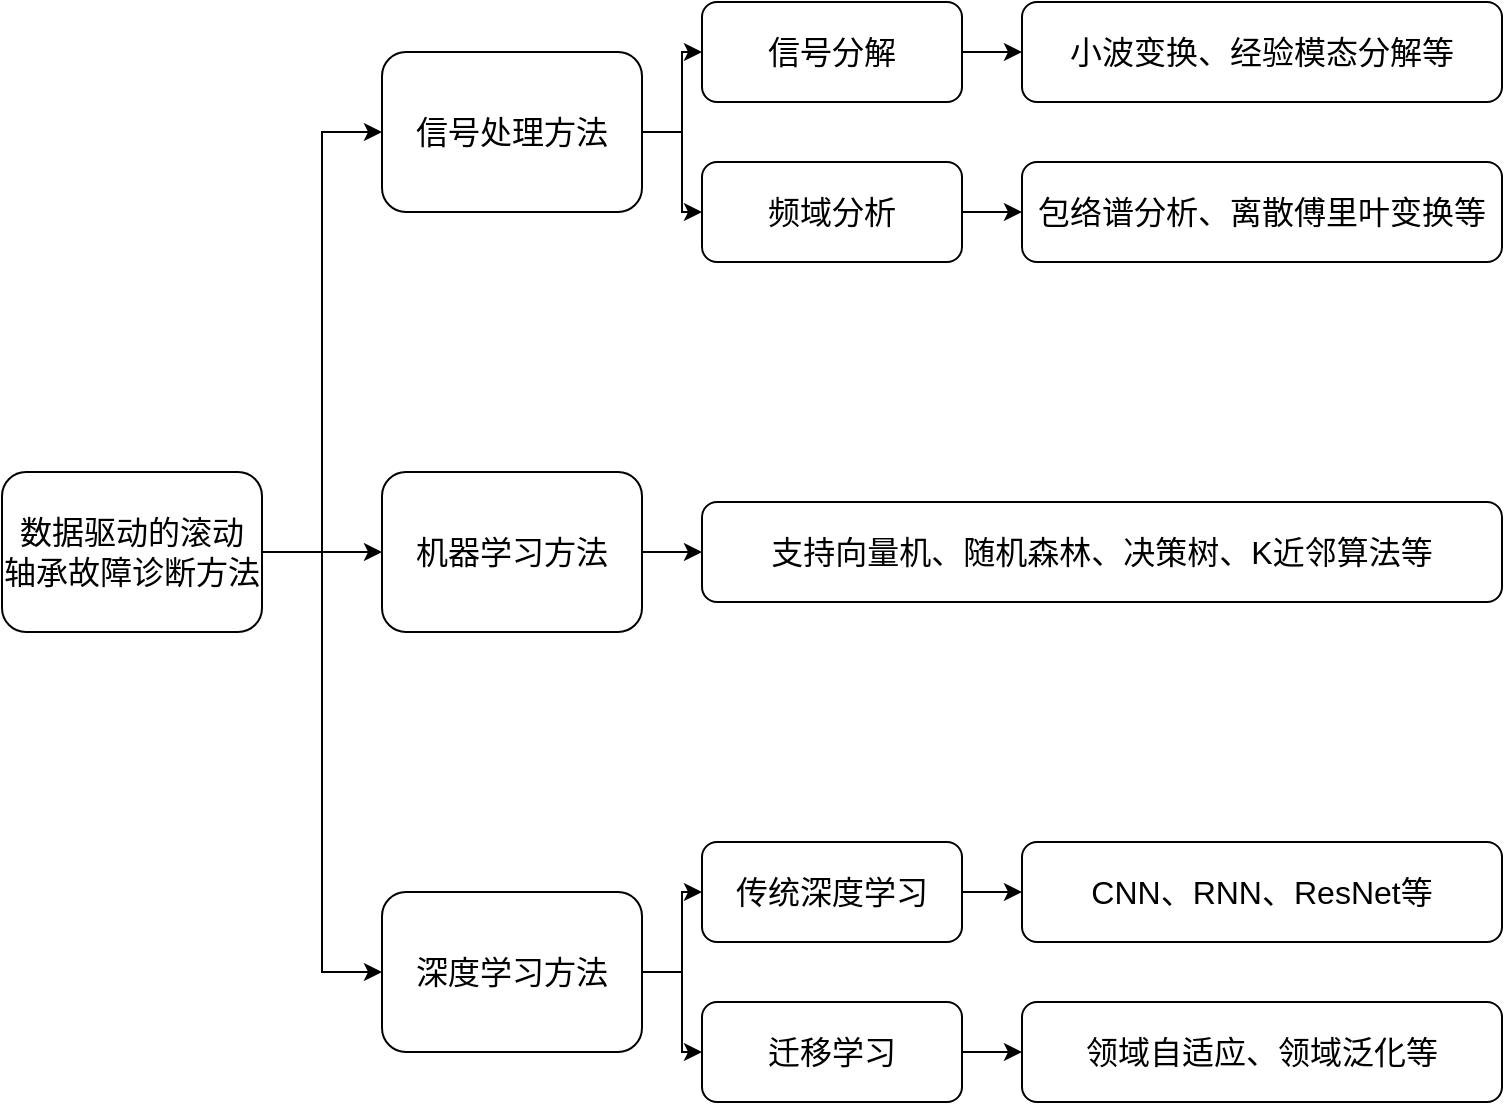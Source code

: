 <mxfile version="27.1.3">
  <diagram name="第 1 页" id="MiQS1QTNtYeCWTNd0P7D">
    <mxGraphModel dx="1371" dy="796" grid="1" gridSize="10" guides="1" tooltips="1" connect="1" arrows="1" fold="1" page="1" pageScale="1" pageWidth="827" pageHeight="1169" math="0" shadow="0">
      <root>
        <mxCell id="0" />
        <mxCell id="1" parent="0" />
        <mxCell id="qC8cOD1k-fI0w2PhBpuH-8" style="edgeStyle=orthogonalEdgeStyle;rounded=0;orthogonalLoop=1;jettySize=auto;html=1;exitX=1;exitY=0.5;exitDx=0;exitDy=0;entryX=0;entryY=0.5;entryDx=0;entryDy=0;" edge="1" parent="1" source="qC8cOD1k-fI0w2PhBpuH-1" target="qC8cOD1k-fI0w2PhBpuH-2">
          <mxGeometry relative="1" as="geometry" />
        </mxCell>
        <mxCell id="qC8cOD1k-fI0w2PhBpuH-11" style="edgeStyle=orthogonalEdgeStyle;rounded=0;orthogonalLoop=1;jettySize=auto;html=1;exitX=1;exitY=0.5;exitDx=0;exitDy=0;entryX=0;entryY=0.5;entryDx=0;entryDy=0;" edge="1" parent="1" source="qC8cOD1k-fI0w2PhBpuH-1" target="qC8cOD1k-fI0w2PhBpuH-3">
          <mxGeometry relative="1" as="geometry" />
        </mxCell>
        <mxCell id="qC8cOD1k-fI0w2PhBpuH-12" style="edgeStyle=orthogonalEdgeStyle;rounded=0;orthogonalLoop=1;jettySize=auto;html=1;exitX=1;exitY=0.5;exitDx=0;exitDy=0;entryX=0;entryY=0.5;entryDx=0;entryDy=0;" edge="1" parent="1" source="qC8cOD1k-fI0w2PhBpuH-1" target="qC8cOD1k-fI0w2PhBpuH-4">
          <mxGeometry relative="1" as="geometry" />
        </mxCell>
        <mxCell id="qC8cOD1k-fI0w2PhBpuH-1" value="&lt;font style=&quot;font-size: 16px;&quot;&gt;数据驱动的滚动&lt;/font&gt;&lt;div&gt;&lt;font style=&quot;font-size: 16px;&quot;&gt;轴承故障诊断方法&lt;/font&gt;&lt;/div&gt;" style="rounded=1;whiteSpace=wrap;html=1;" vertex="1" parent="1">
          <mxGeometry x="40" y="340" width="130" height="80" as="geometry" />
        </mxCell>
        <mxCell id="qC8cOD1k-fI0w2PhBpuH-24" style="edgeStyle=orthogonalEdgeStyle;rounded=0;orthogonalLoop=1;jettySize=auto;html=1;exitX=1;exitY=0.5;exitDx=0;exitDy=0;entryX=0;entryY=0.5;entryDx=0;entryDy=0;" edge="1" parent="1" source="qC8cOD1k-fI0w2PhBpuH-2" target="qC8cOD1k-fI0w2PhBpuH-13">
          <mxGeometry relative="1" as="geometry" />
        </mxCell>
        <mxCell id="qC8cOD1k-fI0w2PhBpuH-26" style="edgeStyle=orthogonalEdgeStyle;rounded=0;orthogonalLoop=1;jettySize=auto;html=1;exitX=1;exitY=0.5;exitDx=0;exitDy=0;entryX=0;entryY=0.5;entryDx=0;entryDy=0;" edge="1" parent="1" source="qC8cOD1k-fI0w2PhBpuH-2" target="qC8cOD1k-fI0w2PhBpuH-14">
          <mxGeometry relative="1" as="geometry" />
        </mxCell>
        <mxCell id="qC8cOD1k-fI0w2PhBpuH-2" value="&lt;span style=&quot;font-size: 16px;&quot;&gt;信号处理方法&lt;/span&gt;" style="rounded=1;whiteSpace=wrap;html=1;" vertex="1" parent="1">
          <mxGeometry x="230" y="130" width="130" height="80" as="geometry" />
        </mxCell>
        <mxCell id="qC8cOD1k-fI0w2PhBpuH-28" style="edgeStyle=orthogonalEdgeStyle;rounded=0;orthogonalLoop=1;jettySize=auto;html=1;exitX=1;exitY=0.5;exitDx=0;exitDy=0;entryX=0;entryY=0.5;entryDx=0;entryDy=0;" edge="1" parent="1" source="qC8cOD1k-fI0w2PhBpuH-3" target="qC8cOD1k-fI0w2PhBpuH-17">
          <mxGeometry relative="1" as="geometry" />
        </mxCell>
        <mxCell id="qC8cOD1k-fI0w2PhBpuH-3" value="&lt;span style=&quot;font-size: 16px;&quot;&gt;机器学习方法&lt;/span&gt;" style="rounded=1;whiteSpace=wrap;html=1;" vertex="1" parent="1">
          <mxGeometry x="230" y="340" width="130" height="80" as="geometry" />
        </mxCell>
        <mxCell id="qC8cOD1k-fI0w2PhBpuH-29" style="edgeStyle=orthogonalEdgeStyle;rounded=0;orthogonalLoop=1;jettySize=auto;html=1;exitX=1;exitY=0.5;exitDx=0;exitDy=0;" edge="1" parent="1" source="qC8cOD1k-fI0w2PhBpuH-4" target="qC8cOD1k-fI0w2PhBpuH-19">
          <mxGeometry relative="1" as="geometry" />
        </mxCell>
        <mxCell id="qC8cOD1k-fI0w2PhBpuH-31" style="edgeStyle=orthogonalEdgeStyle;rounded=0;orthogonalLoop=1;jettySize=auto;html=1;exitX=1;exitY=0.5;exitDx=0;exitDy=0;entryX=0;entryY=0.5;entryDx=0;entryDy=0;" edge="1" parent="1" source="qC8cOD1k-fI0w2PhBpuH-4" target="qC8cOD1k-fI0w2PhBpuH-20">
          <mxGeometry relative="1" as="geometry" />
        </mxCell>
        <mxCell id="qC8cOD1k-fI0w2PhBpuH-4" value="&lt;span style=&quot;font-size: 16px;&quot;&gt;深度学习方法&lt;/span&gt;" style="rounded=1;whiteSpace=wrap;html=1;" vertex="1" parent="1">
          <mxGeometry x="230" y="550" width="130" height="80" as="geometry" />
        </mxCell>
        <mxCell id="qC8cOD1k-fI0w2PhBpuH-25" style="edgeStyle=orthogonalEdgeStyle;rounded=0;orthogonalLoop=1;jettySize=auto;html=1;exitX=1;exitY=0.5;exitDx=0;exitDy=0;entryX=0;entryY=0.5;entryDx=0;entryDy=0;" edge="1" parent="1" source="qC8cOD1k-fI0w2PhBpuH-13" target="qC8cOD1k-fI0w2PhBpuH-15">
          <mxGeometry relative="1" as="geometry" />
        </mxCell>
        <mxCell id="qC8cOD1k-fI0w2PhBpuH-13" value="&lt;span style=&quot;font-size: 16px;&quot;&gt;信号分解&lt;/span&gt;" style="rounded=1;whiteSpace=wrap;html=1;" vertex="1" parent="1">
          <mxGeometry x="390" y="105" width="130" height="50" as="geometry" />
        </mxCell>
        <mxCell id="qC8cOD1k-fI0w2PhBpuH-27" style="edgeStyle=orthogonalEdgeStyle;rounded=0;orthogonalLoop=1;jettySize=auto;html=1;exitX=1;exitY=0.5;exitDx=0;exitDy=0;entryX=0;entryY=0.5;entryDx=0;entryDy=0;" edge="1" parent="1" source="qC8cOD1k-fI0w2PhBpuH-14" target="qC8cOD1k-fI0w2PhBpuH-16">
          <mxGeometry relative="1" as="geometry" />
        </mxCell>
        <mxCell id="qC8cOD1k-fI0w2PhBpuH-14" value="&lt;font style=&quot;font-size: 16px;&quot;&gt;频域分析&lt;/font&gt;" style="rounded=1;whiteSpace=wrap;html=1;" vertex="1" parent="1">
          <mxGeometry x="390" y="185" width="130" height="50" as="geometry" />
        </mxCell>
        <mxCell id="qC8cOD1k-fI0w2PhBpuH-15" value="&lt;span style=&quot;font-size: 16px;&quot;&gt;小波变换、经验模态分解等&lt;/span&gt;" style="rounded=1;whiteSpace=wrap;html=1;" vertex="1" parent="1">
          <mxGeometry x="550" y="105" width="240" height="50" as="geometry" />
        </mxCell>
        <mxCell id="qC8cOD1k-fI0w2PhBpuH-16" value="&lt;font style=&quot;font-size: 16px;&quot;&gt;包络谱分析、离散傅里叶变换等&lt;/font&gt;" style="rounded=1;whiteSpace=wrap;html=1;" vertex="1" parent="1">
          <mxGeometry x="550" y="185" width="240" height="50" as="geometry" />
        </mxCell>
        <mxCell id="qC8cOD1k-fI0w2PhBpuH-17" value="&lt;font style=&quot;font-size: 16px;&quot;&gt;支持向量机、随机森林、决策树、K近邻算法等&lt;/font&gt;" style="rounded=1;whiteSpace=wrap;html=1;" vertex="1" parent="1">
          <mxGeometry x="390" y="355" width="400" height="50" as="geometry" />
        </mxCell>
        <mxCell id="qC8cOD1k-fI0w2PhBpuH-30" style="edgeStyle=orthogonalEdgeStyle;rounded=0;orthogonalLoop=1;jettySize=auto;html=1;exitX=1;exitY=0.5;exitDx=0;exitDy=0;entryX=0;entryY=0.5;entryDx=0;entryDy=0;" edge="1" parent="1" source="qC8cOD1k-fI0w2PhBpuH-19" target="qC8cOD1k-fI0w2PhBpuH-21">
          <mxGeometry relative="1" as="geometry" />
        </mxCell>
        <mxCell id="qC8cOD1k-fI0w2PhBpuH-19" value="&lt;span style=&quot;font-size: 16px;&quot;&gt;传统深度学习&lt;/span&gt;" style="rounded=1;whiteSpace=wrap;html=1;" vertex="1" parent="1">
          <mxGeometry x="390" y="525" width="130" height="50" as="geometry" />
        </mxCell>
        <mxCell id="qC8cOD1k-fI0w2PhBpuH-32" style="edgeStyle=orthogonalEdgeStyle;rounded=0;orthogonalLoop=1;jettySize=auto;html=1;exitX=1;exitY=0.5;exitDx=0;exitDy=0;entryX=0;entryY=0.5;entryDx=0;entryDy=0;" edge="1" parent="1" source="qC8cOD1k-fI0w2PhBpuH-20" target="qC8cOD1k-fI0w2PhBpuH-22">
          <mxGeometry relative="1" as="geometry" />
        </mxCell>
        <mxCell id="qC8cOD1k-fI0w2PhBpuH-20" value="&lt;font style=&quot;font-size: 16px;&quot;&gt;迁移学习&lt;/font&gt;" style="rounded=1;whiteSpace=wrap;html=1;" vertex="1" parent="1">
          <mxGeometry x="390" y="605" width="130" height="50" as="geometry" />
        </mxCell>
        <mxCell id="qC8cOD1k-fI0w2PhBpuH-21" value="&lt;span style=&quot;font-size: 16px;&quot;&gt;CNN、RNN、ResNet等&lt;/span&gt;" style="rounded=1;whiteSpace=wrap;html=1;" vertex="1" parent="1">
          <mxGeometry x="550" y="525" width="240" height="50" as="geometry" />
        </mxCell>
        <mxCell id="qC8cOD1k-fI0w2PhBpuH-22" value="&lt;font style=&quot;font-size: 16px;&quot;&gt;领域自适应、领域泛化等&lt;/font&gt;" style="rounded=1;whiteSpace=wrap;html=1;" vertex="1" parent="1">
          <mxGeometry x="550" y="605" width="240" height="50" as="geometry" />
        </mxCell>
      </root>
    </mxGraphModel>
  </diagram>
</mxfile>
